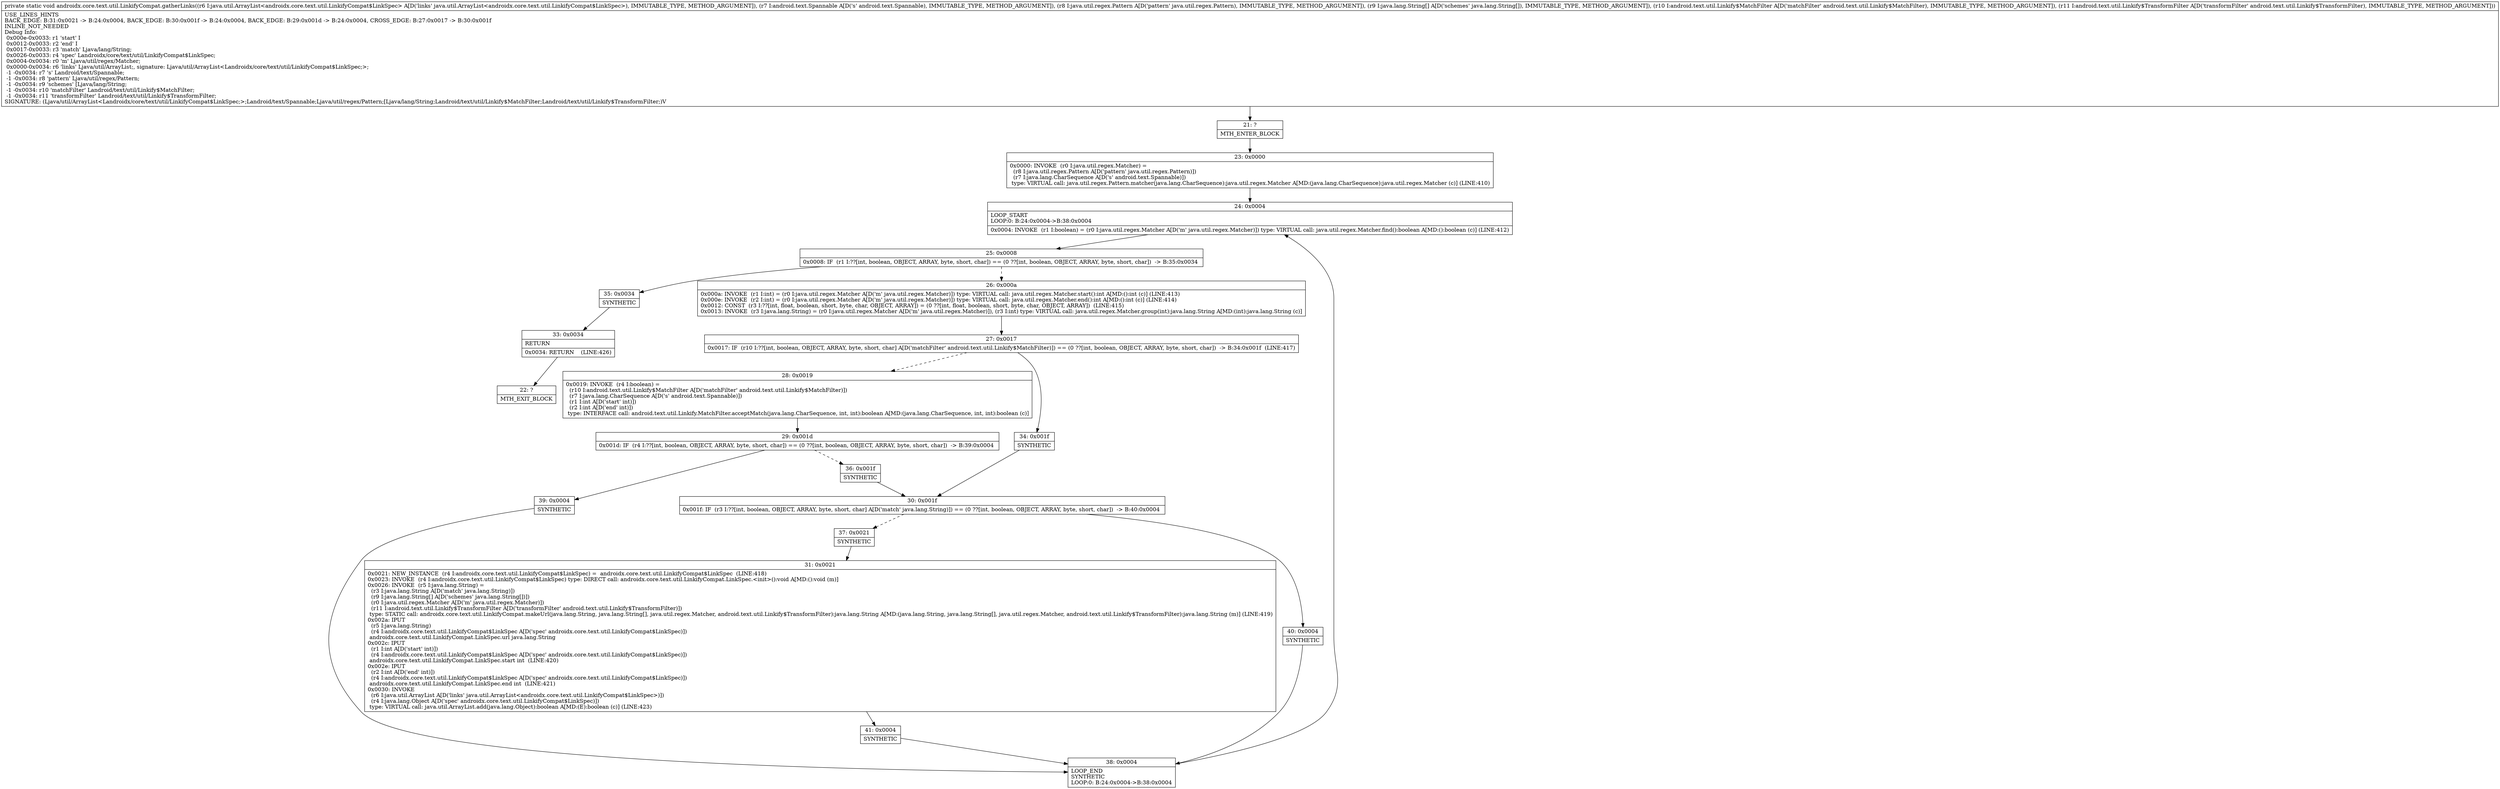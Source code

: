 digraph "CFG forandroidx.core.text.util.LinkifyCompat.gatherLinks(Ljava\/util\/ArrayList;Landroid\/text\/Spannable;Ljava\/util\/regex\/Pattern;[Ljava\/lang\/String;Landroid\/text\/util\/Linkify$MatchFilter;Landroid\/text\/util\/Linkify$TransformFilter;)V" {
Node_21 [shape=record,label="{21\:\ ?|MTH_ENTER_BLOCK\l}"];
Node_23 [shape=record,label="{23\:\ 0x0000|0x0000: INVOKE  (r0 I:java.util.regex.Matcher) = \l  (r8 I:java.util.regex.Pattern A[D('pattern' java.util.regex.Pattern)])\l  (r7 I:java.lang.CharSequence A[D('s' android.text.Spannable)])\l type: VIRTUAL call: java.util.regex.Pattern.matcher(java.lang.CharSequence):java.util.regex.Matcher A[MD:(java.lang.CharSequence):java.util.regex.Matcher (c)] (LINE:410)\l}"];
Node_24 [shape=record,label="{24\:\ 0x0004|LOOP_START\lLOOP:0: B:24:0x0004\-\>B:38:0x0004\l|0x0004: INVOKE  (r1 I:boolean) = (r0 I:java.util.regex.Matcher A[D('m' java.util.regex.Matcher)]) type: VIRTUAL call: java.util.regex.Matcher.find():boolean A[MD:():boolean (c)] (LINE:412)\l}"];
Node_25 [shape=record,label="{25\:\ 0x0008|0x0008: IF  (r1 I:??[int, boolean, OBJECT, ARRAY, byte, short, char]) == (0 ??[int, boolean, OBJECT, ARRAY, byte, short, char])  \-\> B:35:0x0034 \l}"];
Node_26 [shape=record,label="{26\:\ 0x000a|0x000a: INVOKE  (r1 I:int) = (r0 I:java.util.regex.Matcher A[D('m' java.util.regex.Matcher)]) type: VIRTUAL call: java.util.regex.Matcher.start():int A[MD:():int (c)] (LINE:413)\l0x000e: INVOKE  (r2 I:int) = (r0 I:java.util.regex.Matcher A[D('m' java.util.regex.Matcher)]) type: VIRTUAL call: java.util.regex.Matcher.end():int A[MD:():int (c)] (LINE:414)\l0x0012: CONST  (r3 I:??[int, float, boolean, short, byte, char, OBJECT, ARRAY]) = (0 ??[int, float, boolean, short, byte, char, OBJECT, ARRAY])  (LINE:415)\l0x0013: INVOKE  (r3 I:java.lang.String) = (r0 I:java.util.regex.Matcher A[D('m' java.util.regex.Matcher)]), (r3 I:int) type: VIRTUAL call: java.util.regex.Matcher.group(int):java.lang.String A[MD:(int):java.lang.String (c)]\l}"];
Node_27 [shape=record,label="{27\:\ 0x0017|0x0017: IF  (r10 I:??[int, boolean, OBJECT, ARRAY, byte, short, char] A[D('matchFilter' android.text.util.Linkify$MatchFilter)]) == (0 ??[int, boolean, OBJECT, ARRAY, byte, short, char])  \-\> B:34:0x001f  (LINE:417)\l}"];
Node_28 [shape=record,label="{28\:\ 0x0019|0x0019: INVOKE  (r4 I:boolean) = \l  (r10 I:android.text.util.Linkify$MatchFilter A[D('matchFilter' android.text.util.Linkify$MatchFilter)])\l  (r7 I:java.lang.CharSequence A[D('s' android.text.Spannable)])\l  (r1 I:int A[D('start' int)])\l  (r2 I:int A[D('end' int)])\l type: INTERFACE call: android.text.util.Linkify.MatchFilter.acceptMatch(java.lang.CharSequence, int, int):boolean A[MD:(java.lang.CharSequence, int, int):boolean (c)]\l}"];
Node_29 [shape=record,label="{29\:\ 0x001d|0x001d: IF  (r4 I:??[int, boolean, OBJECT, ARRAY, byte, short, char]) == (0 ??[int, boolean, OBJECT, ARRAY, byte, short, char])  \-\> B:39:0x0004 \l}"];
Node_36 [shape=record,label="{36\:\ 0x001f|SYNTHETIC\l}"];
Node_30 [shape=record,label="{30\:\ 0x001f|0x001f: IF  (r3 I:??[int, boolean, OBJECT, ARRAY, byte, short, char] A[D('match' java.lang.String)]) == (0 ??[int, boolean, OBJECT, ARRAY, byte, short, char])  \-\> B:40:0x0004 \l}"];
Node_37 [shape=record,label="{37\:\ 0x0021|SYNTHETIC\l}"];
Node_31 [shape=record,label="{31\:\ 0x0021|0x0021: NEW_INSTANCE  (r4 I:androidx.core.text.util.LinkifyCompat$LinkSpec) =  androidx.core.text.util.LinkifyCompat$LinkSpec  (LINE:418)\l0x0023: INVOKE  (r4 I:androidx.core.text.util.LinkifyCompat$LinkSpec) type: DIRECT call: androidx.core.text.util.LinkifyCompat.LinkSpec.\<init\>():void A[MD:():void (m)]\l0x0026: INVOKE  (r5 I:java.lang.String) = \l  (r3 I:java.lang.String A[D('match' java.lang.String)])\l  (r9 I:java.lang.String[] A[D('schemes' java.lang.String[])])\l  (r0 I:java.util.regex.Matcher A[D('m' java.util.regex.Matcher)])\l  (r11 I:android.text.util.Linkify$TransformFilter A[D('transformFilter' android.text.util.Linkify$TransformFilter)])\l type: STATIC call: androidx.core.text.util.LinkifyCompat.makeUrl(java.lang.String, java.lang.String[], java.util.regex.Matcher, android.text.util.Linkify$TransformFilter):java.lang.String A[MD:(java.lang.String, java.lang.String[], java.util.regex.Matcher, android.text.util.Linkify$TransformFilter):java.lang.String (m)] (LINE:419)\l0x002a: IPUT  \l  (r5 I:java.lang.String)\l  (r4 I:androidx.core.text.util.LinkifyCompat$LinkSpec A[D('spec' androidx.core.text.util.LinkifyCompat$LinkSpec)])\l androidx.core.text.util.LinkifyCompat.LinkSpec.url java.lang.String \l0x002c: IPUT  \l  (r1 I:int A[D('start' int)])\l  (r4 I:androidx.core.text.util.LinkifyCompat$LinkSpec A[D('spec' androidx.core.text.util.LinkifyCompat$LinkSpec)])\l androidx.core.text.util.LinkifyCompat.LinkSpec.start int  (LINE:420)\l0x002e: IPUT  \l  (r2 I:int A[D('end' int)])\l  (r4 I:androidx.core.text.util.LinkifyCompat$LinkSpec A[D('spec' androidx.core.text.util.LinkifyCompat$LinkSpec)])\l androidx.core.text.util.LinkifyCompat.LinkSpec.end int  (LINE:421)\l0x0030: INVOKE  \l  (r6 I:java.util.ArrayList A[D('links' java.util.ArrayList\<androidx.core.text.util.LinkifyCompat$LinkSpec\>)])\l  (r4 I:java.lang.Object A[D('spec' androidx.core.text.util.LinkifyCompat$LinkSpec)])\l type: VIRTUAL call: java.util.ArrayList.add(java.lang.Object):boolean A[MD:(E):boolean (c)] (LINE:423)\l}"];
Node_41 [shape=record,label="{41\:\ 0x0004|SYNTHETIC\l}"];
Node_38 [shape=record,label="{38\:\ 0x0004|LOOP_END\lSYNTHETIC\lLOOP:0: B:24:0x0004\-\>B:38:0x0004\l}"];
Node_40 [shape=record,label="{40\:\ 0x0004|SYNTHETIC\l}"];
Node_39 [shape=record,label="{39\:\ 0x0004|SYNTHETIC\l}"];
Node_34 [shape=record,label="{34\:\ 0x001f|SYNTHETIC\l}"];
Node_35 [shape=record,label="{35\:\ 0x0034|SYNTHETIC\l}"];
Node_33 [shape=record,label="{33\:\ 0x0034|RETURN\l|0x0034: RETURN    (LINE:426)\l}"];
Node_22 [shape=record,label="{22\:\ ?|MTH_EXIT_BLOCK\l}"];
MethodNode[shape=record,label="{private static void androidx.core.text.util.LinkifyCompat.gatherLinks((r6 I:java.util.ArrayList\<androidx.core.text.util.LinkifyCompat$LinkSpec\> A[D('links' java.util.ArrayList\<androidx.core.text.util.LinkifyCompat$LinkSpec\>), IMMUTABLE_TYPE, METHOD_ARGUMENT]), (r7 I:android.text.Spannable A[D('s' android.text.Spannable), IMMUTABLE_TYPE, METHOD_ARGUMENT]), (r8 I:java.util.regex.Pattern A[D('pattern' java.util.regex.Pattern), IMMUTABLE_TYPE, METHOD_ARGUMENT]), (r9 I:java.lang.String[] A[D('schemes' java.lang.String[]), IMMUTABLE_TYPE, METHOD_ARGUMENT]), (r10 I:android.text.util.Linkify$MatchFilter A[D('matchFilter' android.text.util.Linkify$MatchFilter), IMMUTABLE_TYPE, METHOD_ARGUMENT]), (r11 I:android.text.util.Linkify$TransformFilter A[D('transformFilter' android.text.util.Linkify$TransformFilter), IMMUTABLE_TYPE, METHOD_ARGUMENT]))  | USE_LINES_HINTS\lBACK_EDGE: B:31:0x0021 \-\> B:24:0x0004, BACK_EDGE: B:30:0x001f \-\> B:24:0x0004, BACK_EDGE: B:29:0x001d \-\> B:24:0x0004, CROSS_EDGE: B:27:0x0017 \-\> B:30:0x001f\lINLINE_NOT_NEEDED\lDebug Info:\l  0x000e\-0x0033: r1 'start' I\l  0x0012\-0x0033: r2 'end' I\l  0x0017\-0x0033: r3 'match' Ljava\/lang\/String;\l  0x0026\-0x0033: r4 'spec' Landroidx\/core\/text\/util\/LinkifyCompat$LinkSpec;\l  0x0004\-0x0034: r0 'm' Ljava\/util\/regex\/Matcher;\l  0x0000\-0x0034: r6 'links' Ljava\/util\/ArrayList;, signature: Ljava\/util\/ArrayList\<Landroidx\/core\/text\/util\/LinkifyCompat$LinkSpec;\>;\l  \-1 \-0x0034: r7 's' Landroid\/text\/Spannable;\l  \-1 \-0x0034: r8 'pattern' Ljava\/util\/regex\/Pattern;\l  \-1 \-0x0034: r9 'schemes' [Ljava\/lang\/String;\l  \-1 \-0x0034: r10 'matchFilter' Landroid\/text\/util\/Linkify$MatchFilter;\l  \-1 \-0x0034: r11 'transformFilter' Landroid\/text\/util\/Linkify$TransformFilter;\lSIGNATURE: (Ljava\/util\/ArrayList\<Landroidx\/core\/text\/util\/LinkifyCompat$LinkSpec;\>;Landroid\/text\/Spannable;Ljava\/util\/regex\/Pattern;[Ljava\/lang\/String;Landroid\/text\/util\/Linkify$MatchFilter;Landroid\/text\/util\/Linkify$TransformFilter;)V\l}"];
MethodNode -> Node_21;Node_21 -> Node_23;
Node_23 -> Node_24;
Node_24 -> Node_25;
Node_25 -> Node_26[style=dashed];
Node_25 -> Node_35;
Node_26 -> Node_27;
Node_27 -> Node_28[style=dashed];
Node_27 -> Node_34;
Node_28 -> Node_29;
Node_29 -> Node_36[style=dashed];
Node_29 -> Node_39;
Node_36 -> Node_30;
Node_30 -> Node_37[style=dashed];
Node_30 -> Node_40;
Node_37 -> Node_31;
Node_31 -> Node_41;
Node_41 -> Node_38;
Node_38 -> Node_24;
Node_40 -> Node_38;
Node_39 -> Node_38;
Node_34 -> Node_30;
Node_35 -> Node_33;
Node_33 -> Node_22;
}

